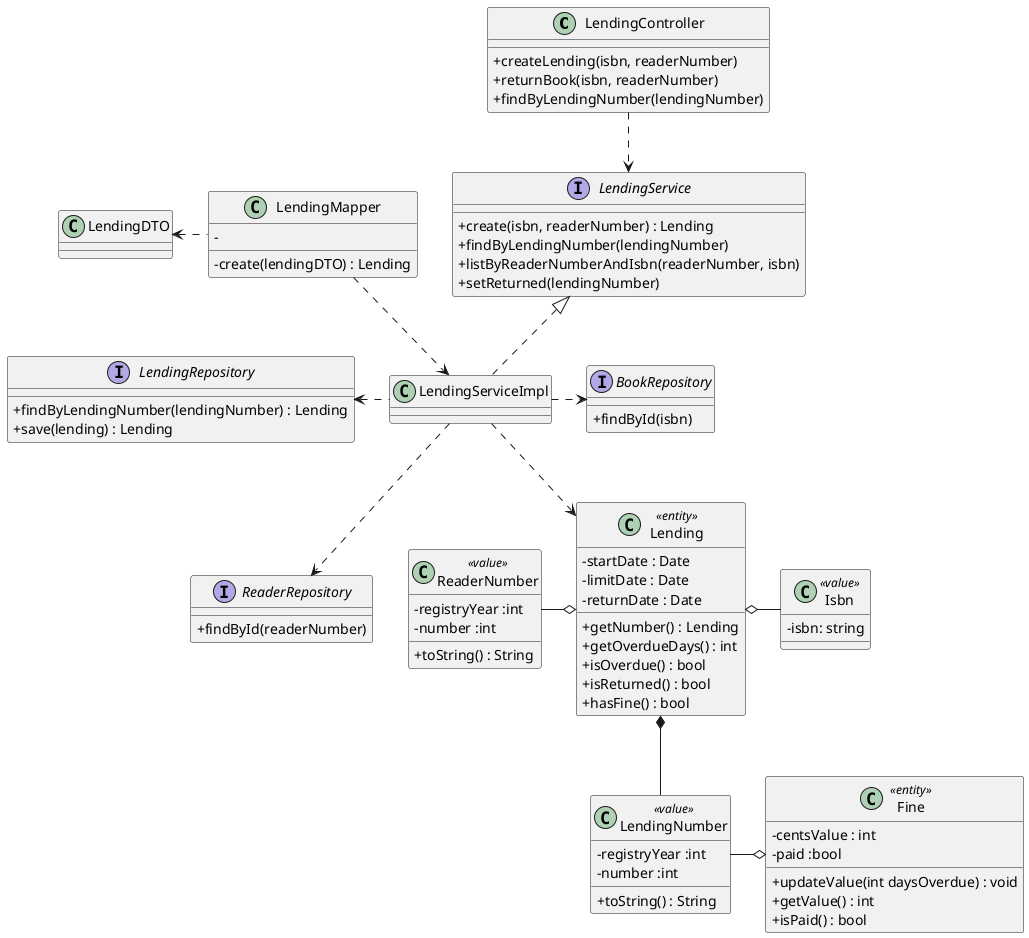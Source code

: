 @startuml

'hide circle
skinparam classAttributeIconSize 0

class LendingController {
    + createLending(isbn, readerNumber)
    + returnBook(isbn, readerNumber)
    + findByLendingNumber(lendingNumber)
}

interface LendingRepository {
    + findByLendingNumber(lendingNumber) : Lending
    + save(lending) : Lending
}

interface LendingService {
    + create(isbn, readerNumber) : Lending
    + findByLendingNumber(lendingNumber)
    + listByReaderNumberAndIsbn(readerNumber, isbn)
    + setReturned(lendingNumber)
}

class LendingServiceImpl implements LendingService{
}

interface ReaderRepository {
    + findById(readerNumber)
}

interface BookRepository {
    + findById(isbn)
}

class Lending <<entity>>{
    - startDate : Date
    - limitDate : Date
    - returnDate : Date
    + getNumber() : Lending
    + getOverdueDays() : int
    + isOverdue() : bool
    + isReturned() : bool
    + hasFine() : bool
}

class LendingNumber <<value>> {
    - registryYear :int
    - number :int
    + toString() : String
}

class Isbn <<value>>{
    - isbn: string
}

class ReaderNumber <<value>>{
    - registryYear :int
    - number :int
    + toString() : String
}

class Fine <<entity>>{
    - centsValue : int
    - paid :bool
    + updateValue(int daysOverdue) : void
    + getValue() : int
    + isPaid() : bool
}

class LendingDTO{

}

class LendingMapper{
    - create(lendingDTO) : Lending
    -

}


Lending o- Isbn
Lending o-left- ReaderNumber
Lending *-down- LendingNumber
LendingNumber -right-o Fine

LendingServiceImpl ..> Lending

LendingController ..> LendingService
LendingServiceImpl .left.> LendingRepository
LendingServiceImpl ..> ReaderRepository
LendingServiceImpl .right.> BookRepository

LendingServiceImpl <.up. LendingMapper
LendingMapper .left.> LendingDTO

@enduml